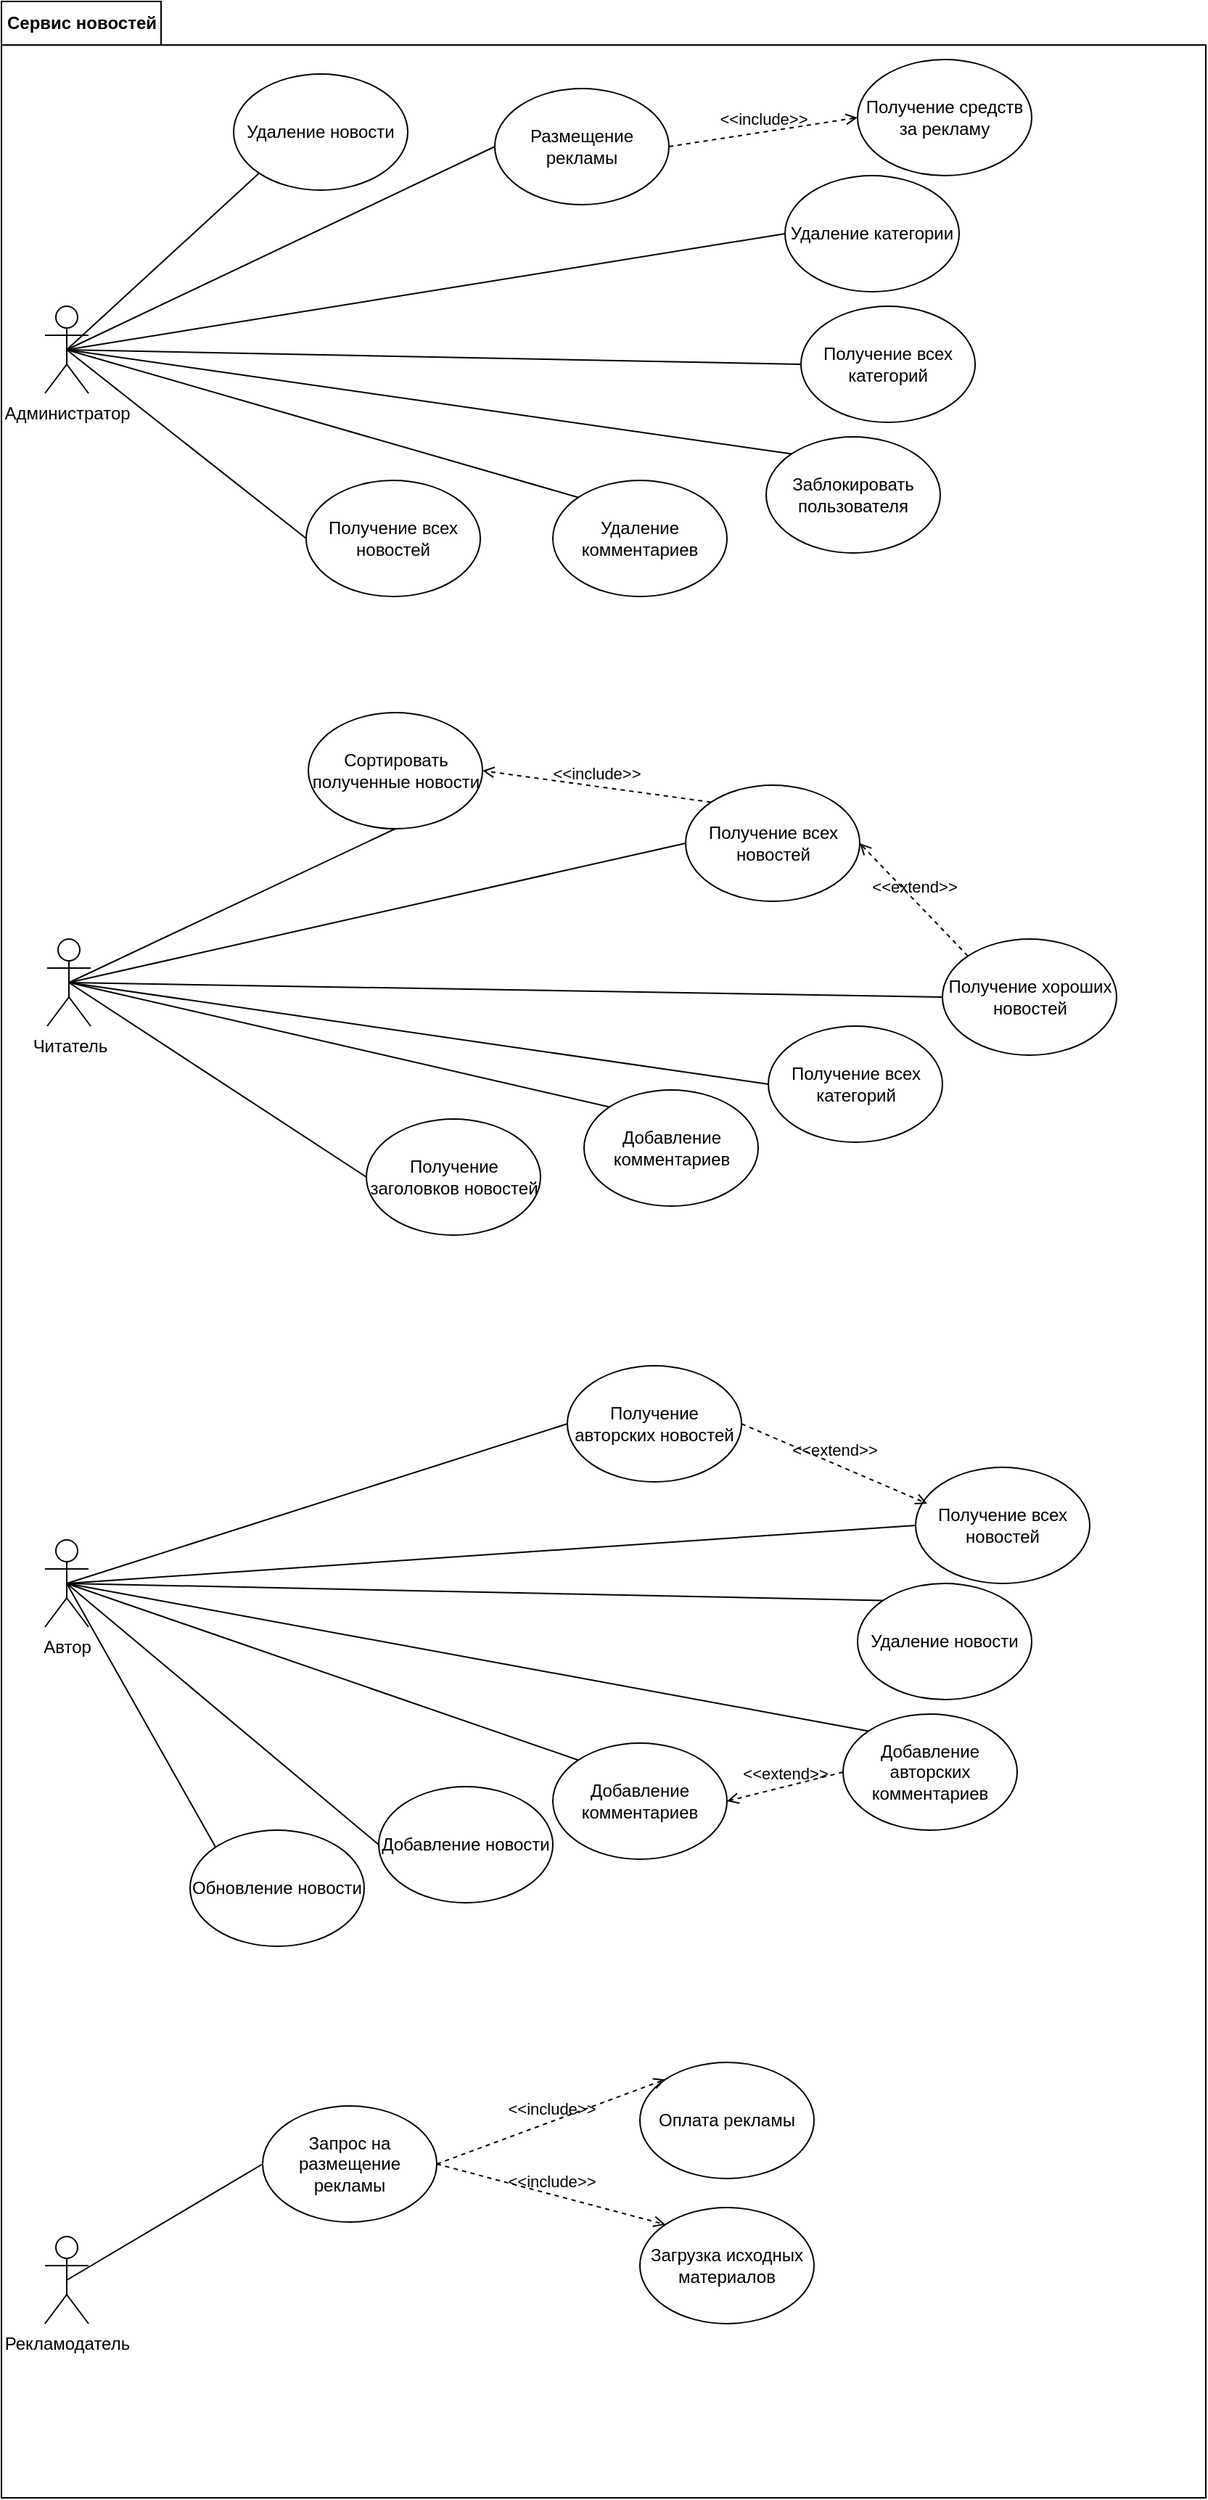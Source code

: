 <mxfile version="14.6.12" type="device"><diagram id="yFIGb_plTa86praolkOS" name="Страница 1"><mxGraphModel dx="1422" dy="794" grid="1" gridSize="10" guides="1" tooltips="1" connect="1" arrows="1" fold="1" page="1" pageScale="1" pageWidth="827" pageHeight="1169" math="0" shadow="0"><root><mxCell id="0"/><mxCell id="1" parent="0"/><mxCell id="ELQAdxq0agmvoQeE2mgZ-47" value="Сервис новостей" style="shape=folder;fontStyle=1;tabWidth=110;tabHeight=30;tabPosition=left;html=1;boundedLbl=1;labelInHeader=1;container=1;collapsible=0;recursiveResize=0;" parent="1" vertex="1"><mxGeometry x="60" y="160" width="830" height="1720" as="geometry"/></mxCell><mxCell id="ELQAdxq0agmvoQeE2mgZ-48" value="Администратор" style="shape=umlActor;verticalLabelPosition=bottom;verticalAlign=top;html=1;outlineConnect=0;" parent="ELQAdxq0agmvoQeE2mgZ-47" vertex="1"><mxGeometry x="30" y="210" width="30" height="60" as="geometry"/></mxCell><mxCell id="ELQAdxq0agmvoQeE2mgZ-49" value="Получение всех категорий" style="ellipse;whiteSpace=wrap;html=1;" parent="ELQAdxq0agmvoQeE2mgZ-47" vertex="1"><mxGeometry x="551" y="210" width="120" height="80" as="geometry"/></mxCell><mxCell id="ELQAdxq0agmvoQeE2mgZ-50" value="" style="endArrow=none;html=1;exitX=0.5;exitY=0.5;exitDx=0;exitDy=0;exitPerimeter=0;entryX=0;entryY=0.5;entryDx=0;entryDy=0;" parent="ELQAdxq0agmvoQeE2mgZ-47" source="ELQAdxq0agmvoQeE2mgZ-48" target="ELQAdxq0agmvoQeE2mgZ-49" edge="1"><mxGeometry width="50" height="50" relative="1" as="geometry"><mxPoint x="140" y="300" as="sourcePoint"/><mxPoint x="190" y="250" as="targetPoint"/></mxGeometry></mxCell><mxCell id="ELQAdxq0agmvoQeE2mgZ-51" value="Удаление категории" style="ellipse;whiteSpace=wrap;html=1;" parent="ELQAdxq0agmvoQeE2mgZ-47" vertex="1"><mxGeometry x="540" y="120" width="120" height="80" as="geometry"/></mxCell><mxCell id="ELQAdxq0agmvoQeE2mgZ-52" value="Читатель" style="shape=umlActor;verticalLabelPosition=bottom;verticalAlign=top;html=1;outlineConnect=0;" parent="ELQAdxq0agmvoQeE2mgZ-47" vertex="1"><mxGeometry x="31.5" y="646" width="30" height="60" as="geometry"/></mxCell><mxCell id="ELQAdxq0agmvoQeE2mgZ-53" value="Получение всех новостей" style="ellipse;whiteSpace=wrap;html=1;" parent="ELQAdxq0agmvoQeE2mgZ-47" vertex="1"><mxGeometry x="210" y="330" width="120" height="80" as="geometry"/></mxCell><mxCell id="ELQAdxq0agmvoQeE2mgZ-54" value="Удаление новости" style="ellipse;whiteSpace=wrap;html=1;" parent="ELQAdxq0agmvoQeE2mgZ-47" vertex="1"><mxGeometry x="160" y="50" width="120" height="80" as="geometry"/></mxCell><mxCell id="ELQAdxq0agmvoQeE2mgZ-55" value="" style="endArrow=none;html=1;exitX=0.5;exitY=0.5;exitDx=0;exitDy=0;exitPerimeter=0;entryX=0;entryY=0.5;entryDx=0;entryDy=0;" parent="ELQAdxq0agmvoQeE2mgZ-47" source="ELQAdxq0agmvoQeE2mgZ-48" target="ELQAdxq0agmvoQeE2mgZ-51" edge="1"><mxGeometry width="50" height="50" relative="1" as="geometry"><mxPoint x="290" y="430" as="sourcePoint"/><mxPoint x="340" y="380" as="targetPoint"/></mxGeometry></mxCell><mxCell id="ELQAdxq0agmvoQeE2mgZ-56" value="" style="endArrow=none;html=1;exitX=0.5;exitY=0.5;exitDx=0;exitDy=0;exitPerimeter=0;entryX=0;entryY=0.5;entryDx=0;entryDy=0;" parent="ELQAdxq0agmvoQeE2mgZ-47" source="ELQAdxq0agmvoQeE2mgZ-48" target="ELQAdxq0agmvoQeE2mgZ-53" edge="1"><mxGeometry width="50" height="50" relative="1" as="geometry"><mxPoint x="290" y="430" as="sourcePoint"/><mxPoint y="190" as="targetPoint"/></mxGeometry></mxCell><mxCell id="ELQAdxq0agmvoQeE2mgZ-57" value="" style="endArrow=none;html=1;exitX=0.5;exitY=0.5;exitDx=0;exitDy=0;exitPerimeter=0;entryX=0;entryY=1;entryDx=0;entryDy=0;" parent="ELQAdxq0agmvoQeE2mgZ-47" source="ELQAdxq0agmvoQeE2mgZ-48" target="ELQAdxq0agmvoQeE2mgZ-54" edge="1"><mxGeometry width="50" height="50" relative="1" as="geometry"><mxPoint x="290" y="430" as="sourcePoint"/><mxPoint x="262" y="122" as="targetPoint"/></mxGeometry></mxCell><mxCell id="ELQAdxq0agmvoQeE2mgZ-58" value="Получение хороших новостей" style="ellipse;whiteSpace=wrap;html=1;" parent="ELQAdxq0agmvoQeE2mgZ-47" vertex="1"><mxGeometry x="648.5" y="646" width="120" height="80" as="geometry"/></mxCell><mxCell id="ELQAdxq0agmvoQeE2mgZ-59" value="" style="endArrow=none;html=1;exitX=0.5;exitY=0.5;exitDx=0;exitDy=0;exitPerimeter=0;entryX=0;entryY=0.5;entryDx=0;entryDy=0;" parent="ELQAdxq0agmvoQeE2mgZ-47" source="ELQAdxq0agmvoQeE2mgZ-52" target="ELQAdxq0agmvoQeE2mgZ-58" edge="1"><mxGeometry width="50" height="50" relative="1" as="geometry"><mxPoint x="342.5" y="560" as="sourcePoint"/><mxPoint x="392.5" y="510" as="targetPoint"/></mxGeometry></mxCell><mxCell id="ELQAdxq0agmvoQeE2mgZ-60" value="&amp;lt;&amp;lt;extend&amp;gt;&amp;gt;" style="html=1;verticalAlign=bottom;labelBackgroundColor=none;endArrow=open;endFill=0;dashed=1;exitX=0;exitY=0;exitDx=0;exitDy=0;entryX=1;entryY=0.5;entryDx=0;entryDy=0;" parent="ELQAdxq0agmvoQeE2mgZ-47" source="ELQAdxq0agmvoQeE2mgZ-58" target="ELQAdxq0agmvoQeE2mgZ-108" edge="1"><mxGeometry width="160" relative="1" as="geometry"><mxPoint x="162.5" y="700" as="sourcePoint"/><mxPoint x="322.5" y="700" as="targetPoint"/></mxGeometry></mxCell><mxCell id="ELQAdxq0agmvoQeE2mgZ-61" value="Получение заголовков новостей" style="ellipse;whiteSpace=wrap;html=1;" parent="ELQAdxq0agmvoQeE2mgZ-47" vertex="1"><mxGeometry x="251.5" y="770" width="120" height="80" as="geometry"/></mxCell><mxCell id="ELQAdxq0agmvoQeE2mgZ-62" value="" style="endArrow=none;html=1;exitX=0.5;exitY=0.5;exitDx=0;exitDy=0;exitPerimeter=0;entryX=0;entryY=0.5;entryDx=0;entryDy=0;" parent="ELQAdxq0agmvoQeE2mgZ-47" source="ELQAdxq0agmvoQeE2mgZ-52" target="ELQAdxq0agmvoQeE2mgZ-61" edge="1"><mxGeometry width="50" height="50" relative="1" as="geometry"><mxPoint x="361.5" y="550" as="sourcePoint"/><mxPoint x="411.5" y="500" as="targetPoint"/></mxGeometry></mxCell><mxCell id="ELQAdxq0agmvoQeE2mgZ-94" value="Автор" style="shape=umlActor;verticalLabelPosition=bottom;verticalAlign=top;html=1;outlineConnect=0;" parent="ELQAdxq0agmvoQeE2mgZ-47" vertex="1"><mxGeometry x="30" y="1060" width="30" height="60" as="geometry"/></mxCell><mxCell id="ELQAdxq0agmvoQeE2mgZ-95" value="Получение авторских новостей" style="ellipse;whiteSpace=wrap;html=1;" parent="ELQAdxq0agmvoQeE2mgZ-47" vertex="1"><mxGeometry x="390" y="940" width="120" height="80" as="geometry"/></mxCell><mxCell id="ELQAdxq0agmvoQeE2mgZ-96" value="Получение всех новостей" style="ellipse;whiteSpace=wrap;html=1;" parent="ELQAdxq0agmvoQeE2mgZ-47" vertex="1"><mxGeometry x="630" y="1010" width="120" height="80" as="geometry"/></mxCell><mxCell id="ELQAdxq0agmvoQeE2mgZ-97" value="Удаление новости" style="ellipse;whiteSpace=wrap;html=1;" parent="ELQAdxq0agmvoQeE2mgZ-47" vertex="1"><mxGeometry x="590" y="1090" width="120" height="80" as="geometry"/></mxCell><mxCell id="ELQAdxq0agmvoQeE2mgZ-98" value="Добавление новости" style="ellipse;whiteSpace=wrap;html=1;" parent="ELQAdxq0agmvoQeE2mgZ-47" vertex="1"><mxGeometry x="260" y="1230" width="120" height="80" as="geometry"/></mxCell><mxCell id="ELQAdxq0agmvoQeE2mgZ-99" value="Обновление новости" style="ellipse;whiteSpace=wrap;html=1;" parent="ELQAdxq0agmvoQeE2mgZ-47" vertex="1"><mxGeometry x="130" y="1260" width="120" height="80" as="geometry"/></mxCell><mxCell id="ELQAdxq0agmvoQeE2mgZ-100" value="" style="endArrow=none;html=1;exitX=0.5;exitY=0.5;exitDx=0;exitDy=0;exitPerimeter=0;entryX=0;entryY=0;entryDx=0;entryDy=0;" parent="ELQAdxq0agmvoQeE2mgZ-47" source="ELQAdxq0agmvoQeE2mgZ-94" target="ELQAdxq0agmvoQeE2mgZ-99" edge="1"><mxGeometry width="50" height="50" relative="1" as="geometry"><mxPoint x="189" y="4035" as="sourcePoint"/><mxPoint x="239" y="3985" as="targetPoint"/></mxGeometry></mxCell><mxCell id="ELQAdxq0agmvoQeE2mgZ-101" value="" style="endArrow=none;html=1;exitX=0.5;exitY=0.5;exitDx=0;exitDy=0;exitPerimeter=0;entryX=0;entryY=0.5;entryDx=0;entryDy=0;" parent="ELQAdxq0agmvoQeE2mgZ-47" source="ELQAdxq0agmvoQeE2mgZ-94" target="ELQAdxq0agmvoQeE2mgZ-98" edge="1"><mxGeometry width="50" height="50" relative="1" as="geometry"><mxPoint x="189" y="4035" as="sourcePoint"/><mxPoint x="239" y="3985" as="targetPoint"/></mxGeometry></mxCell><mxCell id="ELQAdxq0agmvoQeE2mgZ-102" value="" style="endArrow=none;html=1;exitX=0.5;exitY=0.5;exitDx=0;exitDy=0;exitPerimeter=0;entryX=0;entryY=0;entryDx=0;entryDy=0;" parent="ELQAdxq0agmvoQeE2mgZ-47" source="ELQAdxq0agmvoQeE2mgZ-94" target="ELQAdxq0agmvoQeE2mgZ-97" edge="1"><mxGeometry width="50" height="50" relative="1" as="geometry"><mxPoint x="216" y="4055" as="sourcePoint"/><mxPoint x="266" y="4005" as="targetPoint"/></mxGeometry></mxCell><mxCell id="ELQAdxq0agmvoQeE2mgZ-103" value="" style="endArrow=none;html=1;entryX=0;entryY=0.5;entryDx=0;entryDy=0;exitX=0.5;exitY=0.5;exitDx=0;exitDy=0;exitPerimeter=0;" parent="ELQAdxq0agmvoQeE2mgZ-47" source="ELQAdxq0agmvoQeE2mgZ-94" edge="1" target="ELQAdxq0agmvoQeE2mgZ-96"><mxGeometry width="50" height="50" relative="1" as="geometry"><mxPoint x="61" y="1089" as="sourcePoint"/><mxPoint x="469" y="1099" as="targetPoint"/></mxGeometry></mxCell><mxCell id="ELQAdxq0agmvoQeE2mgZ-104" value="" style="endArrow=none;html=1;exitX=0.5;exitY=0.5;exitDx=0;exitDy=0;exitPerimeter=0;entryX=0;entryY=0.5;entryDx=0;entryDy=0;" parent="ELQAdxq0agmvoQeE2mgZ-47" source="ELQAdxq0agmvoQeE2mgZ-94" edge="1" target="ELQAdxq0agmvoQeE2mgZ-95"><mxGeometry width="50" height="50" relative="1" as="geometry"><mxPoint x="61" y="1089" as="sourcePoint"/><mxPoint x="213" y="1019" as="targetPoint"/></mxGeometry></mxCell><mxCell id="ELQAdxq0agmvoQeE2mgZ-105" value="&amp;lt;&amp;lt;extend&amp;gt;&amp;gt;" style="html=1;verticalAlign=bottom;labelBackgroundColor=none;endArrow=open;endFill=0;dashed=1;exitX=1;exitY=0.5;exitDx=0;exitDy=0;entryX=0.067;entryY=0.313;entryDx=0;entryDy=0;entryPerimeter=0;" parent="ELQAdxq0agmvoQeE2mgZ-47" edge="1" target="ELQAdxq0agmvoQeE2mgZ-96" source="ELQAdxq0agmvoQeE2mgZ-95"><mxGeometry width="160" relative="1" as="geometry"><mxPoint x="333" y="1019" as="sourcePoint"/><mxPoint x="477.829" y="1078.114" as="targetPoint"/></mxGeometry></mxCell><mxCell id="ELQAdxq0agmvoQeE2mgZ-108" value="Получение всех новостей" style="ellipse;whiteSpace=wrap;html=1;" parent="ELQAdxq0agmvoQeE2mgZ-47" vertex="1"><mxGeometry x="471.5" y="540" width="120" height="80" as="geometry"/></mxCell><mxCell id="ELQAdxq0agmvoQeE2mgZ-109" value="" style="endArrow=none;html=1;exitX=0.5;exitY=0.5;exitDx=0;exitDy=0;exitPerimeter=0;entryX=0;entryY=0.5;entryDx=0;entryDy=0;" parent="ELQAdxq0agmvoQeE2mgZ-47" source="ELQAdxq0agmvoQeE2mgZ-52" target="ELQAdxq0agmvoQeE2mgZ-108" edge="1"><mxGeometry width="50" height="50" relative="1" as="geometry"><mxPoint x="131.5" y="656" as="sourcePoint"/><mxPoint x="461.5" y="556" as="targetPoint"/></mxGeometry></mxCell><mxCell id="ELQAdxq0agmvoQeE2mgZ-110" value="Получение всех категорий" style="ellipse;whiteSpace=wrap;html=1;" parent="ELQAdxq0agmvoQeE2mgZ-47" vertex="1"><mxGeometry x="528.5" y="706" width="120" height="80" as="geometry"/></mxCell><mxCell id="ELQAdxq0agmvoQeE2mgZ-111" value="" style="endArrow=none;html=1;exitX=0.5;exitY=0.5;exitDx=0;exitDy=0;exitPerimeter=0;entryX=0;entryY=0.5;entryDx=0;entryDy=0;" parent="ELQAdxq0agmvoQeE2mgZ-47" source="ELQAdxq0agmvoQeE2mgZ-52" target="ELQAdxq0agmvoQeE2mgZ-110" edge="1"><mxGeometry width="50" height="50" relative="1" as="geometry"><mxPoint x="331.5" y="630" as="sourcePoint"/><mxPoint x="381.5" y="580" as="targetPoint"/></mxGeometry></mxCell><mxCell id="p8jUoC67KW82Eh70XZVw-1" value="Удаление комментариев" style="ellipse;whiteSpace=wrap;html=1;" vertex="1" parent="ELQAdxq0agmvoQeE2mgZ-47"><mxGeometry x="380" y="330" width="120" height="80" as="geometry"/></mxCell><mxCell id="p8jUoC67KW82Eh70XZVw-2" value="" style="endArrow=none;html=1;exitX=0.5;exitY=0.5;exitDx=0;exitDy=0;exitPerimeter=0;entryX=0;entryY=0;entryDx=0;entryDy=0;" edge="1" parent="ELQAdxq0agmvoQeE2mgZ-47" source="ELQAdxq0agmvoQeE2mgZ-48" target="p8jUoC67KW82Eh70XZVw-1"><mxGeometry width="50" height="50" relative="1" as="geometry"><mxPoint x="331" y="400" as="sourcePoint"/><mxPoint x="381" y="350" as="targetPoint"/></mxGeometry></mxCell><mxCell id="p8jUoC67KW82Eh70XZVw-4" value="Добавление комментариев" style="ellipse;whiteSpace=wrap;html=1;" vertex="1" parent="ELQAdxq0agmvoQeE2mgZ-47"><mxGeometry x="401.5" y="750" width="120" height="80" as="geometry"/></mxCell><mxCell id="p8jUoC67KW82Eh70XZVw-5" value="" style="endArrow=none;html=1;exitX=0.5;exitY=0.5;exitDx=0;exitDy=0;exitPerimeter=0;entryX=0;entryY=0;entryDx=0;entryDy=0;" edge="1" parent="ELQAdxq0agmvoQeE2mgZ-47" source="ELQAdxq0agmvoQeE2mgZ-52" target="p8jUoC67KW82Eh70XZVw-4"><mxGeometry width="50" height="50" relative="1" as="geometry"><mxPoint x="342.5" y="740" as="sourcePoint"/><mxPoint x="392.5" y="690" as="targetPoint"/></mxGeometry></mxCell><mxCell id="p8jUoC67KW82Eh70XZVw-6" value="Добавление комментариев" style="ellipse;whiteSpace=wrap;html=1;" vertex="1" parent="ELQAdxq0agmvoQeE2mgZ-47"><mxGeometry x="380" y="1200" width="120" height="80" as="geometry"/></mxCell><mxCell id="p8jUoC67KW82Eh70XZVw-8" value="" style="endArrow=none;html=1;exitX=0.5;exitY=0.5;exitDx=0;exitDy=0;exitPerimeter=0;entryX=0;entryY=0;entryDx=0;entryDy=0;" edge="1" parent="ELQAdxq0agmvoQeE2mgZ-47" source="ELQAdxq0agmvoQeE2mgZ-94" target="p8jUoC67KW82Eh70XZVw-6"><mxGeometry width="50" height="50" relative="1" as="geometry"><mxPoint x="341" y="1215" as="sourcePoint"/><mxPoint x="391" y="1165" as="targetPoint"/></mxGeometry></mxCell><mxCell id="p8jUoC67KW82Eh70XZVw-9" value="Добавление авторских комментариев" style="ellipse;whiteSpace=wrap;html=1;" vertex="1" parent="ELQAdxq0agmvoQeE2mgZ-47"><mxGeometry x="580" y="1180" width="120" height="80" as="geometry"/></mxCell><mxCell id="p8jUoC67KW82Eh70XZVw-10" value="&amp;lt;&amp;lt;extend&amp;gt;&amp;gt;" style="html=1;verticalAlign=bottom;labelBackgroundColor=none;endArrow=open;endFill=0;dashed=1;exitX=0;exitY=0.5;exitDx=0;exitDy=0;entryX=1;entryY=0.5;entryDx=0;entryDy=0;" edge="1" parent="ELQAdxq0agmvoQeE2mgZ-47" source="p8jUoC67KW82Eh70XZVw-9" target="p8jUoC67KW82Eh70XZVw-6"><mxGeometry width="160" relative="1" as="geometry"><mxPoint x="281" y="1185" as="sourcePoint"/><mxPoint x="441" y="1185" as="targetPoint"/></mxGeometry></mxCell><mxCell id="p8jUoC67KW82Eh70XZVw-11" value="Заблокировать пользователя" style="ellipse;whiteSpace=wrap;html=1;" vertex="1" parent="ELQAdxq0agmvoQeE2mgZ-47"><mxGeometry x="527" y="300" width="120" height="80" as="geometry"/></mxCell><mxCell id="p8jUoC67KW82Eh70XZVw-12" value="" style="endArrow=none;html=1;exitX=0.5;exitY=0.5;exitDx=0;exitDy=0;exitPerimeter=0;entryX=0;entryY=0;entryDx=0;entryDy=0;" edge="1" parent="ELQAdxq0agmvoQeE2mgZ-47" source="ELQAdxq0agmvoQeE2mgZ-48" target="p8jUoC67KW82Eh70XZVw-11"><mxGeometry width="50" height="50" relative="1" as="geometry"><mxPoint x="331" y="480" as="sourcePoint"/><mxPoint x="381" y="430" as="targetPoint"/></mxGeometry></mxCell><mxCell id="p8jUoC67KW82Eh70XZVw-13" value="Сортировать полученные новости" style="ellipse;whiteSpace=wrap;html=1;" vertex="1" parent="ELQAdxq0agmvoQeE2mgZ-47"><mxGeometry x="211.5" y="490" width="120" height="80" as="geometry"/></mxCell><mxCell id="p8jUoC67KW82Eh70XZVw-14" value="" style="endArrow=none;html=1;exitX=0.5;exitY=0.5;exitDx=0;exitDy=0;exitPerimeter=0;entryX=0;entryY=0;entryDx=0;entryDy=0;" edge="1" parent="ELQAdxq0agmvoQeE2mgZ-47" source="ELQAdxq0agmvoQeE2mgZ-94" target="p8jUoC67KW82Eh70XZVw-9"><mxGeometry width="50" height="50" relative="1" as="geometry"><mxPoint x="330" y="1130" as="sourcePoint"/><mxPoint x="380" y="1080" as="targetPoint"/><Array as="points"/></mxGeometry></mxCell><mxCell id="p8jUoC67KW82Eh70XZVw-19" value="&amp;lt;&amp;lt;include&amp;gt;&amp;gt;" style="html=1;verticalAlign=bottom;labelBackgroundColor=none;endArrow=open;endFill=0;dashed=1;exitX=0;exitY=0;exitDx=0;exitDy=0;entryX=1;entryY=0.5;entryDx=0;entryDy=0;" edge="1" parent="ELQAdxq0agmvoQeE2mgZ-47" source="ELQAdxq0agmvoQeE2mgZ-108" target="p8jUoC67KW82Eh70XZVw-13"><mxGeometry width="160" relative="1" as="geometry"><mxPoint x="292.5" y="505" as="sourcePoint"/><mxPoint x="452.5" y="505" as="targetPoint"/></mxGeometry></mxCell><mxCell id="p8jUoC67KW82Eh70XZVw-20" value="" style="endArrow=none;html=1;exitX=0.5;exitY=0.5;exitDx=0;exitDy=0;exitPerimeter=0;entryX=0.5;entryY=1;entryDx=0;entryDy=0;" edge="1" parent="ELQAdxq0agmvoQeE2mgZ-47" source="ELQAdxq0agmvoQeE2mgZ-52" target="p8jUoC67KW82Eh70XZVw-13"><mxGeometry width="50" height="50" relative="1" as="geometry"><mxPoint x="331.5" y="620" as="sourcePoint"/><mxPoint x="381.5" y="570" as="targetPoint"/></mxGeometry></mxCell><mxCell id="p8jUoC67KW82Eh70XZVw-22" value="Рекламодатель" style="shape=umlActor;verticalLabelPosition=bottom;verticalAlign=top;html=1;outlineConnect=0;" vertex="1" parent="ELQAdxq0agmvoQeE2mgZ-47"><mxGeometry x="30" y="1540" width="30" height="60" as="geometry"/></mxCell><mxCell id="p8jUoC67KW82Eh70XZVw-23" value="Запрос на размещение рекламы" style="ellipse;whiteSpace=wrap;html=1;" vertex="1" parent="ELQAdxq0agmvoQeE2mgZ-47"><mxGeometry x="180" y="1450" width="120" height="80" as="geometry"/></mxCell><mxCell id="p8jUoC67KW82Eh70XZVw-24" value="" style="endArrow=none;html=1;exitX=0.5;exitY=0.5;exitDx=0;exitDy=0;exitPerimeter=0;entryX=0;entryY=0.5;entryDx=0;entryDy=0;" edge="1" parent="ELQAdxq0agmvoQeE2mgZ-47" source="p8jUoC67KW82Eh70XZVw-22" target="p8jUoC67KW82Eh70XZVw-23"><mxGeometry width="50" height="50" relative="1" as="geometry"><mxPoint x="330" y="1370" as="sourcePoint"/><mxPoint x="380" y="1320" as="targetPoint"/></mxGeometry></mxCell><mxCell id="p8jUoC67KW82Eh70XZVw-25" value="Оплата рекламы" style="ellipse;whiteSpace=wrap;html=1;" vertex="1" parent="ELQAdxq0agmvoQeE2mgZ-47"><mxGeometry x="440" y="1420" width="120" height="80" as="geometry"/></mxCell><mxCell id="p8jUoC67KW82Eh70XZVw-26" value="&amp;lt;&amp;lt;include&amp;gt;&amp;gt;" style="html=1;verticalAlign=bottom;labelBackgroundColor=none;endArrow=open;endFill=0;dashed=1;exitX=1;exitY=0.5;exitDx=0;exitDy=0;entryX=0;entryY=0;entryDx=0;entryDy=0;" edge="1" parent="ELQAdxq0agmvoQeE2mgZ-47" source="p8jUoC67KW82Eh70XZVw-23" target="p8jUoC67KW82Eh70XZVw-25"><mxGeometry width="160" relative="1" as="geometry"><mxPoint x="270" y="1440" as="sourcePoint"/><mxPoint x="430" y="1440" as="targetPoint"/></mxGeometry></mxCell><mxCell id="p8jUoC67KW82Eh70XZVw-27" value="Размещение рекламы" style="ellipse;whiteSpace=wrap;html=1;" vertex="1" parent="ELQAdxq0agmvoQeE2mgZ-47"><mxGeometry x="340" y="60" width="120" height="80" as="geometry"/></mxCell><mxCell id="p8jUoC67KW82Eh70XZVw-28" value="" style="endArrow=none;html=1;exitX=0.5;exitY=0.5;exitDx=0;exitDy=0;exitPerimeter=0;entryX=0;entryY=0.5;entryDx=0;entryDy=0;" edge="1" parent="ELQAdxq0agmvoQeE2mgZ-47" source="ELQAdxq0agmvoQeE2mgZ-48" target="p8jUoC67KW82Eh70XZVw-27"><mxGeometry width="50" height="50" relative="1" as="geometry"><mxPoint x="330" y="330" as="sourcePoint"/><mxPoint x="380" y="280" as="targetPoint"/></mxGeometry></mxCell><mxCell id="p8jUoC67KW82Eh70XZVw-29" value="Загрузка исходных материалов" style="ellipse;whiteSpace=wrap;html=1;" vertex="1" parent="ELQAdxq0agmvoQeE2mgZ-47"><mxGeometry x="440" y="1520" width="120" height="80" as="geometry"/></mxCell><mxCell id="p8jUoC67KW82Eh70XZVw-30" value="&amp;lt;&amp;lt;include&amp;gt;&amp;gt;" style="html=1;verticalAlign=bottom;labelBackgroundColor=none;endArrow=open;endFill=0;dashed=1;exitX=1;exitY=0.5;exitDx=0;exitDy=0;entryX=0;entryY=0;entryDx=0;entryDy=0;" edge="1" parent="ELQAdxq0agmvoQeE2mgZ-47" source="p8jUoC67KW82Eh70XZVw-23" target="p8jUoC67KW82Eh70XZVw-29"><mxGeometry width="160" relative="1" as="geometry"><mxPoint x="270" y="1530" as="sourcePoint"/><mxPoint x="430" y="1530" as="targetPoint"/></mxGeometry></mxCell><mxCell id="p8jUoC67KW82Eh70XZVw-33" value="Получение средств за рекламу" style="ellipse;whiteSpace=wrap;html=1;" vertex="1" parent="ELQAdxq0agmvoQeE2mgZ-47"><mxGeometry x="590" y="40" width="120" height="80" as="geometry"/></mxCell><mxCell id="p8jUoC67KW82Eh70XZVw-34" value="&amp;lt;&amp;lt;include&amp;gt;&amp;gt;" style="html=1;verticalAlign=bottom;labelBackgroundColor=none;endArrow=open;endFill=0;dashed=1;exitX=1;exitY=0.5;exitDx=0;exitDy=0;entryX=0;entryY=0.5;entryDx=0;entryDy=0;" edge="1" parent="ELQAdxq0agmvoQeE2mgZ-47" source="p8jUoC67KW82Eh70XZVw-27" target="p8jUoC67KW82Eh70XZVw-33"><mxGeometry width="160" relative="1" as="geometry"><mxPoint x="270" y="160" as="sourcePoint"/><mxPoint x="430" y="160" as="targetPoint"/></mxGeometry></mxCell></root></mxGraphModel></diagram></mxfile>
